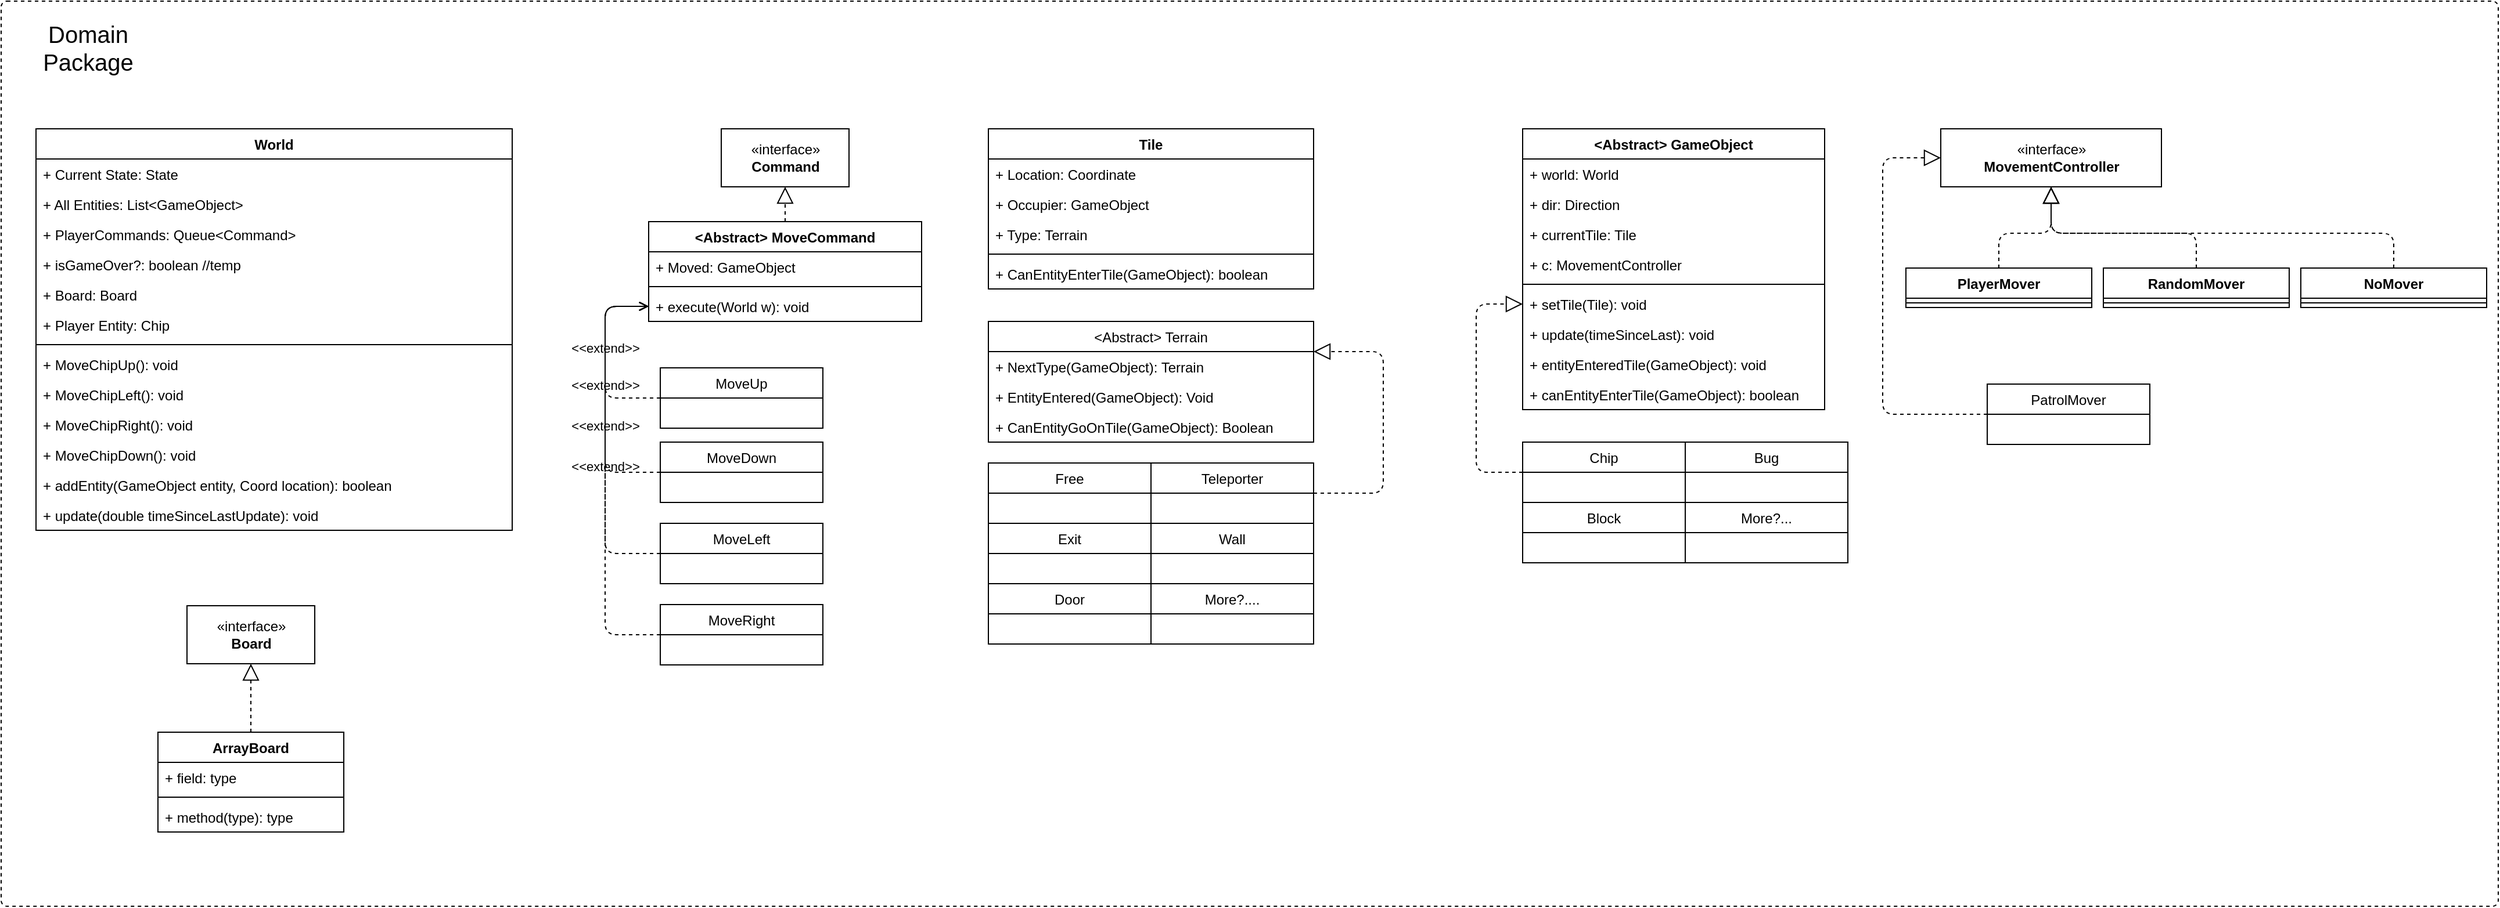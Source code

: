 <mxfile version="14.9.9" type="device"><diagram id="S0BVmj7YDpwgUpZthV_b" name="Page-1"><mxGraphModel dx="3610" dy="2700" grid="1" gridSize="10" guides="1" tooltips="1" connect="1" arrows="1" fold="1" page="1" pageScale="1" pageWidth="827" pageHeight="1169" math="0" shadow="0"><root><mxCell id="0"/><mxCell id="1" parent="0"/><mxCell id="rYT9Hrb0pzEe2Z03s31x-1" value="" style="html=1;align=center;verticalAlign=top;rounded=1;absoluteArcSize=1;arcSize=10;dashed=1;" vertex="1" parent="1"><mxGeometry x="-700" y="-890" width="2150" height="780" as="geometry"/></mxCell><mxCell id="rYT9Hrb0pzEe2Z03s31x-2" value="&lt;font style=&quot;font-size: 20px&quot;&gt;Domain Package&lt;/font&gt;" style="text;html=1;strokeColor=none;fillColor=none;align=center;verticalAlign=middle;whiteSpace=wrap;rounded=0;" vertex="1" parent="1"><mxGeometry x="-690" y="-870" width="130" height="40" as="geometry"/></mxCell><mxCell id="rYT9Hrb0pzEe2Z03s31x-3" value="World" style="swimlane;fontStyle=1;align=center;verticalAlign=top;childLayout=stackLayout;horizontal=1;startSize=26;horizontalStack=0;resizeParent=1;resizeParentMax=0;resizeLast=0;collapsible=1;marginBottom=0;" vertex="1" parent="1"><mxGeometry x="-670" y="-780" width="410" height="346" as="geometry"/></mxCell><mxCell id="rYT9Hrb0pzEe2Z03s31x-7" value="+ Current State: State" style="text;strokeColor=none;fillColor=none;align=left;verticalAlign=top;spacingLeft=4;spacingRight=4;overflow=hidden;rotatable=0;points=[[0,0.5],[1,0.5]];portConstraint=eastwest;" vertex="1" parent="rYT9Hrb0pzEe2Z03s31x-3"><mxGeometry y="26" width="410" height="26" as="geometry"/></mxCell><mxCell id="rYT9Hrb0pzEe2Z03s31x-9" value="+ All Entities: List&lt;GameObject&gt;" style="text;strokeColor=none;fillColor=none;align=left;verticalAlign=top;spacingLeft=4;spacingRight=4;overflow=hidden;rotatable=0;points=[[0,0.5],[1,0.5]];portConstraint=eastwest;" vertex="1" parent="rYT9Hrb0pzEe2Z03s31x-3"><mxGeometry y="52" width="410" height="26" as="geometry"/></mxCell><mxCell id="rYT9Hrb0pzEe2Z03s31x-8" value="+ PlayerCommands: Queue&lt;Command&gt;" style="text;strokeColor=none;fillColor=none;align=left;verticalAlign=top;spacingLeft=4;spacingRight=4;overflow=hidden;rotatable=0;points=[[0,0.5],[1,0.5]];portConstraint=eastwest;" vertex="1" parent="rYT9Hrb0pzEe2Z03s31x-3"><mxGeometry y="78" width="410" height="26" as="geometry"/></mxCell><mxCell id="rYT9Hrb0pzEe2Z03s31x-11" value="+ isGameOver?: boolean //temp" style="text;strokeColor=none;fillColor=none;align=left;verticalAlign=top;spacingLeft=4;spacingRight=4;overflow=hidden;rotatable=0;points=[[0,0.5],[1,0.5]];portConstraint=eastwest;" vertex="1" parent="rYT9Hrb0pzEe2Z03s31x-3"><mxGeometry y="104" width="410" height="26" as="geometry"/></mxCell><mxCell id="rYT9Hrb0pzEe2Z03s31x-10" value="+ Board: Board" style="text;strokeColor=none;fillColor=none;align=left;verticalAlign=top;spacingLeft=4;spacingRight=4;overflow=hidden;rotatable=0;points=[[0,0.5],[1,0.5]];portConstraint=eastwest;" vertex="1" parent="rYT9Hrb0pzEe2Z03s31x-3"><mxGeometry y="130" width="410" height="26" as="geometry"/></mxCell><mxCell id="rYT9Hrb0pzEe2Z03s31x-4" value="+ Player Entity: Chip" style="text;strokeColor=none;fillColor=none;align=left;verticalAlign=top;spacingLeft=4;spacingRight=4;overflow=hidden;rotatable=0;points=[[0,0.5],[1,0.5]];portConstraint=eastwest;" vertex="1" parent="rYT9Hrb0pzEe2Z03s31x-3"><mxGeometry y="156" width="410" height="26" as="geometry"/></mxCell><mxCell id="rYT9Hrb0pzEe2Z03s31x-5" value="" style="line;strokeWidth=1;fillColor=none;align=left;verticalAlign=middle;spacingTop=-1;spacingLeft=3;spacingRight=3;rotatable=0;labelPosition=right;points=[];portConstraint=eastwest;" vertex="1" parent="rYT9Hrb0pzEe2Z03s31x-3"><mxGeometry y="182" width="410" height="8" as="geometry"/></mxCell><mxCell id="rYT9Hrb0pzEe2Z03s31x-12" value="+ MoveChipUp(): void" style="text;strokeColor=none;fillColor=none;align=left;verticalAlign=top;spacingLeft=4;spacingRight=4;overflow=hidden;rotatable=0;points=[[0,0.5],[1,0.5]];portConstraint=eastwest;" vertex="1" parent="rYT9Hrb0pzEe2Z03s31x-3"><mxGeometry y="190" width="410" height="26" as="geometry"/></mxCell><mxCell id="rYT9Hrb0pzEe2Z03s31x-6" value="+ MoveChipLeft(): void" style="text;strokeColor=none;fillColor=none;align=left;verticalAlign=top;spacingLeft=4;spacingRight=4;overflow=hidden;rotatable=0;points=[[0,0.5],[1,0.5]];portConstraint=eastwest;" vertex="1" parent="rYT9Hrb0pzEe2Z03s31x-3"><mxGeometry y="216" width="410" height="26" as="geometry"/></mxCell><mxCell id="rYT9Hrb0pzEe2Z03s31x-16" value="+ MoveChipRight(): void" style="text;strokeColor=none;fillColor=none;align=left;verticalAlign=top;spacingLeft=4;spacingRight=4;overflow=hidden;rotatable=0;points=[[0,0.5],[1,0.5]];portConstraint=eastwest;" vertex="1" parent="rYT9Hrb0pzEe2Z03s31x-3"><mxGeometry y="242" width="410" height="26" as="geometry"/></mxCell><mxCell id="rYT9Hrb0pzEe2Z03s31x-13" value="+ MoveChipDown(): void" style="text;strokeColor=none;fillColor=none;align=left;verticalAlign=top;spacingLeft=4;spacingRight=4;overflow=hidden;rotatable=0;points=[[0,0.5],[1,0.5]];portConstraint=eastwest;" vertex="1" parent="rYT9Hrb0pzEe2Z03s31x-3"><mxGeometry y="268" width="410" height="26" as="geometry"/></mxCell><mxCell id="rYT9Hrb0pzEe2Z03s31x-17" value="+ addEntity(GameObject entity, Coord location): boolean" style="text;strokeColor=none;fillColor=none;align=left;verticalAlign=top;spacingLeft=4;spacingRight=4;overflow=hidden;rotatable=0;points=[[0,0.5],[1,0.5]];portConstraint=eastwest;" vertex="1" parent="rYT9Hrb0pzEe2Z03s31x-3"><mxGeometry y="294" width="410" height="26" as="geometry"/></mxCell><mxCell id="rYT9Hrb0pzEe2Z03s31x-18" value="+ update(double timeSinceLastUpdate): void" style="text;strokeColor=none;fillColor=none;align=left;verticalAlign=top;spacingLeft=4;spacingRight=4;overflow=hidden;rotatable=0;points=[[0,0.5],[1,0.5]];portConstraint=eastwest;" vertex="1" parent="rYT9Hrb0pzEe2Z03s31x-3"><mxGeometry y="320" width="410" height="26" as="geometry"/></mxCell><mxCell id="rYT9Hrb0pzEe2Z03s31x-19" value="«interface»&lt;br&gt;&lt;b&gt;Command&lt;/b&gt;" style="html=1;" vertex="1" parent="1"><mxGeometry x="-80" y="-780" width="110" height="50" as="geometry"/></mxCell><mxCell id="rYT9Hrb0pzEe2Z03s31x-20" value="&lt;Abstract&gt; MoveCommand" style="swimlane;fontStyle=1;align=center;verticalAlign=top;childLayout=stackLayout;horizontal=1;startSize=26;horizontalStack=0;resizeParent=1;resizeParentMax=0;resizeLast=0;collapsible=1;marginBottom=0;" vertex="1" parent="1"><mxGeometry x="-142.5" y="-700" width="235" height="86" as="geometry"/></mxCell><mxCell id="rYT9Hrb0pzEe2Z03s31x-21" value="+ Moved: GameObject" style="text;strokeColor=none;fillColor=none;align=left;verticalAlign=top;spacingLeft=4;spacingRight=4;overflow=hidden;rotatable=0;points=[[0,0.5],[1,0.5]];portConstraint=eastwest;" vertex="1" parent="rYT9Hrb0pzEe2Z03s31x-20"><mxGeometry y="26" width="235" height="26" as="geometry"/></mxCell><mxCell id="rYT9Hrb0pzEe2Z03s31x-22" value="" style="line;strokeWidth=1;fillColor=none;align=left;verticalAlign=middle;spacingTop=-1;spacingLeft=3;spacingRight=3;rotatable=0;labelPosition=right;points=[];portConstraint=eastwest;" vertex="1" parent="rYT9Hrb0pzEe2Z03s31x-20"><mxGeometry y="52" width="235" height="8" as="geometry"/></mxCell><mxCell id="rYT9Hrb0pzEe2Z03s31x-23" value="+ execute(World w): void" style="text;strokeColor=none;fillColor=none;align=left;verticalAlign=top;spacingLeft=4;spacingRight=4;overflow=hidden;rotatable=0;points=[[0,0.5],[1,0.5]];portConstraint=eastwest;" vertex="1" parent="rYT9Hrb0pzEe2Z03s31x-20"><mxGeometry y="60" width="235" height="26" as="geometry"/></mxCell><mxCell id="rYT9Hrb0pzEe2Z03s31x-24" value="" style="endArrow=block;dashed=1;endFill=0;endSize=12;html=1;entryX=0.5;entryY=1;entryDx=0;entryDy=0;exitX=0.5;exitY=0;exitDx=0;exitDy=0;" edge="1" parent="1" source="rYT9Hrb0pzEe2Z03s31x-20" target="rYT9Hrb0pzEe2Z03s31x-19"><mxGeometry width="160" relative="1" as="geometry"><mxPoint x="-340" y="-590" as="sourcePoint"/><mxPoint x="-180" y="-590" as="targetPoint"/></mxGeometry></mxCell><mxCell id="rYT9Hrb0pzEe2Z03s31x-25" value="&amp;lt;&amp;lt;extend&amp;gt;&amp;gt;" style="html=1;verticalAlign=bottom;labelBackgroundColor=none;endArrow=open;endFill=0;dashed=1;entryX=0;entryY=0.5;entryDx=0;entryDy=0;exitX=0;exitY=0.5;exitDx=0;exitDy=0;" edge="1" parent="1" source="rYT9Hrb0pzEe2Z03s31x-26" target="rYT9Hrb0pzEe2Z03s31x-23"><mxGeometry width="160" relative="1" as="geometry"><mxPoint x="-340" y="-590" as="sourcePoint"/><mxPoint x="-180" y="-590" as="targetPoint"/><Array as="points"><mxPoint x="-180" y="-484"/><mxPoint x="-180" y="-627"/></Array></mxGeometry></mxCell><mxCell id="rYT9Hrb0pzEe2Z03s31x-26" value="MoveDown" style="swimlane;fontStyle=0;childLayout=stackLayout;horizontal=1;startSize=26;fillColor=none;horizontalStack=0;resizeParent=1;resizeParentMax=0;resizeLast=0;collapsible=1;marginBottom=0;" vertex="1" parent="1"><mxGeometry x="-132.5" y="-510" width="140" height="52" as="geometry"/></mxCell><mxCell id="rYT9Hrb0pzEe2Z03s31x-30" value="MoveUp" style="swimlane;fontStyle=0;childLayout=stackLayout;horizontal=1;startSize=26;fillColor=none;horizontalStack=0;resizeParent=1;resizeParentMax=0;resizeLast=0;collapsible=1;marginBottom=0;" vertex="1" parent="1"><mxGeometry x="-132.5" y="-574" width="140" height="52" as="geometry"/></mxCell><mxCell id="rYT9Hrb0pzEe2Z03s31x-31" value="MoveLeft" style="swimlane;fontStyle=0;childLayout=stackLayout;horizontal=1;startSize=26;fillColor=none;horizontalStack=0;resizeParent=1;resizeParentMax=0;resizeLast=0;collapsible=1;marginBottom=0;" vertex="1" parent="1"><mxGeometry x="-132.5" y="-440" width="140" height="52" as="geometry"/></mxCell><mxCell id="rYT9Hrb0pzEe2Z03s31x-32" value="MoveRight" style="swimlane;fontStyle=0;childLayout=stackLayout;horizontal=1;startSize=26;fillColor=none;horizontalStack=0;resizeParent=1;resizeParentMax=0;resizeLast=0;collapsible=1;marginBottom=0;" vertex="1" parent="1"><mxGeometry x="-132.5" y="-370" width="140" height="52" as="geometry"/></mxCell><mxCell id="rYT9Hrb0pzEe2Z03s31x-33" value="&amp;lt;&amp;lt;extend&amp;gt;&amp;gt;" style="html=1;verticalAlign=bottom;labelBackgroundColor=none;endArrow=open;endFill=0;dashed=1;entryX=0;entryY=0.5;entryDx=0;entryDy=0;exitX=0;exitY=0.5;exitDx=0;exitDy=0;" edge="1" parent="1" source="rYT9Hrb0pzEe2Z03s31x-30" target="rYT9Hrb0pzEe2Z03s31x-23"><mxGeometry width="160" relative="1" as="geometry"><mxPoint x="-340" y="-520" as="sourcePoint"/><mxPoint x="-180" y="-520" as="targetPoint"/><Array as="points"><mxPoint x="-180" y="-548"/><mxPoint x="-180" y="-627"/></Array></mxGeometry></mxCell><mxCell id="rYT9Hrb0pzEe2Z03s31x-35" value="&amp;lt;&amp;lt;extend&amp;gt;&amp;gt;" style="html=1;verticalAlign=bottom;labelBackgroundColor=none;endArrow=open;endFill=0;dashed=1;entryX=0;entryY=0.5;entryDx=0;entryDy=0;exitX=0;exitY=0.5;exitDx=0;exitDy=0;" edge="1" parent="1" source="rYT9Hrb0pzEe2Z03s31x-31" target="rYT9Hrb0pzEe2Z03s31x-23"><mxGeometry width="160" relative="1" as="geometry"><mxPoint x="-340" y="-520" as="sourcePoint"/><mxPoint x="-180" y="-520" as="targetPoint"/><Array as="points"><mxPoint x="-180" y="-414"/><mxPoint x="-180" y="-627"/></Array></mxGeometry></mxCell><mxCell id="rYT9Hrb0pzEe2Z03s31x-36" value="&amp;lt;&amp;lt;extend&amp;gt;&amp;gt;" style="html=1;verticalAlign=bottom;labelBackgroundColor=none;endArrow=open;endFill=0;dashed=1;exitX=0;exitY=0.5;exitDx=0;exitDy=0;entryX=0;entryY=0.5;entryDx=0;entryDy=0;" edge="1" parent="1" source="rYT9Hrb0pzEe2Z03s31x-32" target="rYT9Hrb0pzEe2Z03s31x-23"><mxGeometry width="160" relative="1" as="geometry"><mxPoint x="-122.5" y="-404" as="sourcePoint"/><mxPoint x="-132" y="-617" as="targetPoint"/><Array as="points"><mxPoint x="-180" y="-344"/><mxPoint x="-180" y="-627"/></Array></mxGeometry></mxCell><mxCell id="rYT9Hrb0pzEe2Z03s31x-37" value="Tile" style="swimlane;fontStyle=1;align=center;verticalAlign=top;childLayout=stackLayout;horizontal=1;startSize=26;horizontalStack=0;resizeParent=1;resizeParentMax=0;resizeLast=0;collapsible=1;marginBottom=0;" vertex="1" parent="1"><mxGeometry x="150" y="-780" width="280" height="138" as="geometry"/></mxCell><mxCell id="rYT9Hrb0pzEe2Z03s31x-38" value="+ Location: Coordinate" style="text;strokeColor=none;fillColor=none;align=left;verticalAlign=top;spacingLeft=4;spacingRight=4;overflow=hidden;rotatable=0;points=[[0,0.5],[1,0.5]];portConstraint=eastwest;" vertex="1" parent="rYT9Hrb0pzEe2Z03s31x-37"><mxGeometry y="26" width="280" height="26" as="geometry"/></mxCell><mxCell id="rYT9Hrb0pzEe2Z03s31x-42" value="+ Occupier: GameObject" style="text;strokeColor=none;fillColor=none;align=left;verticalAlign=top;spacingLeft=4;spacingRight=4;overflow=hidden;rotatable=0;points=[[0,0.5],[1,0.5]];portConstraint=eastwest;" vertex="1" parent="rYT9Hrb0pzEe2Z03s31x-37"><mxGeometry y="52" width="280" height="26" as="geometry"/></mxCell><mxCell id="rYT9Hrb0pzEe2Z03s31x-41" value="+ Type: Terrain" style="text;strokeColor=none;fillColor=none;align=left;verticalAlign=top;spacingLeft=4;spacingRight=4;overflow=hidden;rotatable=0;points=[[0,0.5],[1,0.5]];portConstraint=eastwest;" vertex="1" parent="rYT9Hrb0pzEe2Z03s31x-37"><mxGeometry y="78" width="280" height="26" as="geometry"/></mxCell><mxCell id="rYT9Hrb0pzEe2Z03s31x-39" value="" style="line;strokeWidth=1;fillColor=none;align=left;verticalAlign=middle;spacingTop=-1;spacingLeft=3;spacingRight=3;rotatable=0;labelPosition=right;points=[];portConstraint=eastwest;" vertex="1" parent="rYT9Hrb0pzEe2Z03s31x-37"><mxGeometry y="104" width="280" height="8" as="geometry"/></mxCell><mxCell id="rYT9Hrb0pzEe2Z03s31x-43" value="+ CanEntityEnterTile(GameObject): boolean" style="text;strokeColor=none;fillColor=none;align=left;verticalAlign=top;spacingLeft=4;spacingRight=4;overflow=hidden;rotatable=0;points=[[0,0.5],[1,0.5]];portConstraint=eastwest;" vertex="1" parent="rYT9Hrb0pzEe2Z03s31x-37"><mxGeometry y="112" width="280" height="26" as="geometry"/></mxCell><mxCell id="rYT9Hrb0pzEe2Z03s31x-44" value="&lt;Abstract&gt; Terrain" style="swimlane;fontStyle=0;childLayout=stackLayout;horizontal=1;startSize=26;fillColor=none;horizontalStack=0;resizeParent=1;resizeParentMax=0;resizeLast=0;collapsible=1;marginBottom=0;" vertex="1" parent="1"><mxGeometry x="150" y="-614" width="280" height="104" as="geometry"/></mxCell><mxCell id="rYT9Hrb0pzEe2Z03s31x-48" value="+ NextType(GameObject): Terrain" style="text;strokeColor=none;fillColor=none;align=left;verticalAlign=top;spacingLeft=4;spacingRight=4;overflow=hidden;rotatable=0;points=[[0,0.5],[1,0.5]];portConstraint=eastwest;" vertex="1" parent="rYT9Hrb0pzEe2Z03s31x-44"><mxGeometry y="26" width="280" height="26" as="geometry"/></mxCell><mxCell id="rYT9Hrb0pzEe2Z03s31x-49" value="+ EntityEntered(GameObject): Void" style="text;strokeColor=none;fillColor=none;align=left;verticalAlign=top;spacingLeft=4;spacingRight=4;overflow=hidden;rotatable=0;points=[[0,0.5],[1,0.5]];portConstraint=eastwest;" vertex="1" parent="rYT9Hrb0pzEe2Z03s31x-44"><mxGeometry y="52" width="280" height="26" as="geometry"/></mxCell><mxCell id="rYT9Hrb0pzEe2Z03s31x-50" value="+ CanEntityGoOnTile(GameObject): Boolean" style="text;strokeColor=none;fillColor=none;align=left;verticalAlign=top;spacingLeft=4;spacingRight=4;overflow=hidden;rotatable=0;points=[[0,0.5],[1,0.5]];portConstraint=eastwest;" vertex="1" parent="rYT9Hrb0pzEe2Z03s31x-44"><mxGeometry y="78" width="280" height="26" as="geometry"/></mxCell><mxCell id="rYT9Hrb0pzEe2Z03s31x-51" value="Free" style="swimlane;fontStyle=0;childLayout=stackLayout;horizontal=1;startSize=26;fillColor=none;horizontalStack=0;resizeParent=1;resizeParentMax=0;resizeLast=0;collapsible=1;marginBottom=0;" vertex="1" parent="1"><mxGeometry x="150" y="-492" width="140" height="52" as="geometry"/></mxCell><mxCell id="rYT9Hrb0pzEe2Z03s31x-55" value="Wall" style="swimlane;fontStyle=0;childLayout=stackLayout;horizontal=1;startSize=26;fillColor=none;horizontalStack=0;resizeParent=1;resizeParentMax=0;resizeLast=0;collapsible=1;marginBottom=0;" vertex="1" parent="1"><mxGeometry x="290" y="-440" width="140" height="52" as="geometry"/></mxCell><mxCell id="rYT9Hrb0pzEe2Z03s31x-56" value="Teleporter" style="swimlane;fontStyle=0;childLayout=stackLayout;horizontal=1;startSize=26;fillColor=none;horizontalStack=0;resizeParent=1;resizeParentMax=0;resizeLast=0;collapsible=1;marginBottom=0;" vertex="1" parent="1"><mxGeometry x="290" y="-492" width="140" height="52" as="geometry"/></mxCell><mxCell id="rYT9Hrb0pzEe2Z03s31x-57" value="Exit" style="swimlane;fontStyle=0;childLayout=stackLayout;horizontal=1;startSize=26;fillColor=none;horizontalStack=0;resizeParent=1;resizeParentMax=0;resizeLast=0;collapsible=1;marginBottom=0;" vertex="1" parent="1"><mxGeometry x="150" y="-440" width="140" height="52" as="geometry"/></mxCell><mxCell id="rYT9Hrb0pzEe2Z03s31x-58" value="Door" style="swimlane;fontStyle=0;childLayout=stackLayout;horizontal=1;startSize=26;fillColor=none;horizontalStack=0;resizeParent=1;resizeParentMax=0;resizeLast=0;collapsible=1;marginBottom=0;" vertex="1" parent="1"><mxGeometry x="150" y="-388" width="140" height="52" as="geometry"/></mxCell><mxCell id="rYT9Hrb0pzEe2Z03s31x-59" value="" style="endArrow=block;dashed=1;endFill=0;endSize=12;html=1;entryX=1;entryY=0.25;entryDx=0;entryDy=0;exitX=1;exitY=0.5;exitDx=0;exitDy=0;" edge="1" parent="1" source="rYT9Hrb0pzEe2Z03s31x-56" target="rYT9Hrb0pzEe2Z03s31x-44"><mxGeometry width="160" relative="1" as="geometry"><mxPoint x="210" y="-460" as="sourcePoint"/><mxPoint x="370" y="-460" as="targetPoint"/><Array as="points"><mxPoint x="490" y="-466"/><mxPoint x="490" y="-588"/></Array></mxGeometry></mxCell><mxCell id="rYT9Hrb0pzEe2Z03s31x-60" value="&lt;Abstract&gt; GameObject" style="swimlane;fontStyle=1;align=center;verticalAlign=top;childLayout=stackLayout;horizontal=1;startSize=26;horizontalStack=0;resizeParent=1;resizeParentMax=0;resizeLast=0;collapsible=1;marginBottom=0;" vertex="1" parent="1"><mxGeometry x="610" y="-780" width="260" height="242" as="geometry"/></mxCell><mxCell id="rYT9Hrb0pzEe2Z03s31x-61" value="+ world: World" style="text;strokeColor=none;fillColor=none;align=left;verticalAlign=top;spacingLeft=4;spacingRight=4;overflow=hidden;rotatable=0;points=[[0,0.5],[1,0.5]];portConstraint=eastwest;" vertex="1" parent="rYT9Hrb0pzEe2Z03s31x-60"><mxGeometry y="26" width="260" height="26" as="geometry"/></mxCell><mxCell id="rYT9Hrb0pzEe2Z03s31x-64" value="+ dir: Direction" style="text;strokeColor=none;fillColor=none;align=left;verticalAlign=top;spacingLeft=4;spacingRight=4;overflow=hidden;rotatable=0;points=[[0,0.5],[1,0.5]];portConstraint=eastwest;" vertex="1" parent="rYT9Hrb0pzEe2Z03s31x-60"><mxGeometry y="52" width="260" height="26" as="geometry"/></mxCell><mxCell id="rYT9Hrb0pzEe2Z03s31x-66" value="+ currentTile: Tile" style="text;strokeColor=none;fillColor=none;align=left;verticalAlign=top;spacingLeft=4;spacingRight=4;overflow=hidden;rotatable=0;points=[[0,0.5],[1,0.5]];portConstraint=eastwest;" vertex="1" parent="rYT9Hrb0pzEe2Z03s31x-60"><mxGeometry y="78" width="260" height="26" as="geometry"/></mxCell><mxCell id="rYT9Hrb0pzEe2Z03s31x-65" value="+ c: MovementController" style="text;strokeColor=none;fillColor=none;align=left;verticalAlign=top;spacingLeft=4;spacingRight=4;overflow=hidden;rotatable=0;points=[[0,0.5],[1,0.5]];portConstraint=eastwest;" vertex="1" parent="rYT9Hrb0pzEe2Z03s31x-60"><mxGeometry y="104" width="260" height="26" as="geometry"/></mxCell><mxCell id="rYT9Hrb0pzEe2Z03s31x-62" value="" style="line;strokeWidth=1;fillColor=none;align=left;verticalAlign=middle;spacingTop=-1;spacingLeft=3;spacingRight=3;rotatable=0;labelPosition=right;points=[];portConstraint=eastwest;" vertex="1" parent="rYT9Hrb0pzEe2Z03s31x-60"><mxGeometry y="130" width="260" height="8" as="geometry"/></mxCell><mxCell id="rYT9Hrb0pzEe2Z03s31x-63" value="+ setTile(Tile): void" style="text;strokeColor=none;fillColor=none;align=left;verticalAlign=top;spacingLeft=4;spacingRight=4;overflow=hidden;rotatable=0;points=[[0,0.5],[1,0.5]];portConstraint=eastwest;" vertex="1" parent="rYT9Hrb0pzEe2Z03s31x-60"><mxGeometry y="138" width="260" height="26" as="geometry"/></mxCell><mxCell id="rYT9Hrb0pzEe2Z03s31x-68" value="+ update(timeSinceLast): void" style="text;strokeColor=none;fillColor=none;align=left;verticalAlign=top;spacingLeft=4;spacingRight=4;overflow=hidden;rotatable=0;points=[[0,0.5],[1,0.5]];portConstraint=eastwest;" vertex="1" parent="rYT9Hrb0pzEe2Z03s31x-60"><mxGeometry y="164" width="260" height="26" as="geometry"/></mxCell><mxCell id="rYT9Hrb0pzEe2Z03s31x-70" value="+ entityEnteredTile(GameObject): void" style="text;strokeColor=none;fillColor=none;align=left;verticalAlign=top;spacingLeft=4;spacingRight=4;overflow=hidden;rotatable=0;points=[[0,0.5],[1,0.5]];portConstraint=eastwest;" vertex="1" parent="rYT9Hrb0pzEe2Z03s31x-60"><mxGeometry y="190" width="260" height="26" as="geometry"/></mxCell><mxCell id="rYT9Hrb0pzEe2Z03s31x-69" value="+ canEntityEnterTile(GameObject): boolean" style="text;strokeColor=none;fillColor=none;align=left;verticalAlign=top;spacingLeft=4;spacingRight=4;overflow=hidden;rotatable=0;points=[[0,0.5],[1,0.5]];portConstraint=eastwest;" vertex="1" parent="rYT9Hrb0pzEe2Z03s31x-60"><mxGeometry y="216" width="260" height="26" as="geometry"/></mxCell><mxCell id="rYT9Hrb0pzEe2Z03s31x-71" value="Chip" style="swimlane;fontStyle=0;childLayout=stackLayout;horizontal=1;startSize=26;fillColor=none;horizontalStack=0;resizeParent=1;resizeParentMax=0;resizeLast=0;collapsible=1;marginBottom=0;" vertex="1" parent="1"><mxGeometry x="610" y="-510" width="140" height="52" as="geometry"/></mxCell><mxCell id="rYT9Hrb0pzEe2Z03s31x-75" value="" style="endArrow=block;dashed=1;endFill=0;endSize=12;html=1;entryX=0;entryY=0.5;entryDx=0;entryDy=0;exitX=0;exitY=0.5;exitDx=0;exitDy=0;" edge="1" parent="1" source="rYT9Hrb0pzEe2Z03s31x-71" target="rYT9Hrb0pzEe2Z03s31x-63"><mxGeometry width="160" relative="1" as="geometry"><mxPoint x="380" y="-570" as="sourcePoint"/><mxPoint x="540" y="-570" as="targetPoint"/><Array as="points"><mxPoint x="570" y="-484"/><mxPoint x="570" y="-629"/></Array></mxGeometry></mxCell><mxCell id="rYT9Hrb0pzEe2Z03s31x-78" value="Block" style="swimlane;fontStyle=0;childLayout=stackLayout;horizontal=1;startSize=26;fillColor=none;horizontalStack=0;resizeParent=1;resizeParentMax=0;resizeLast=0;collapsible=1;marginBottom=0;" vertex="1" parent="1"><mxGeometry x="610" y="-458" width="140" height="52" as="geometry"/></mxCell><mxCell id="rYT9Hrb0pzEe2Z03s31x-79" value="Bug" style="swimlane;fontStyle=0;childLayout=stackLayout;horizontal=1;startSize=26;fillColor=none;horizontalStack=0;resizeParent=1;resizeParentMax=0;resizeLast=0;collapsible=1;marginBottom=0;" vertex="1" parent="1"><mxGeometry x="750" y="-510" width="140" height="52" as="geometry"/></mxCell><mxCell id="rYT9Hrb0pzEe2Z03s31x-80" value="More?..." style="swimlane;fontStyle=0;childLayout=stackLayout;horizontal=1;startSize=26;fillColor=none;horizontalStack=0;resizeParent=1;resizeParentMax=0;resizeLast=0;collapsible=1;marginBottom=0;" vertex="1" parent="1"><mxGeometry x="750" y="-458" width="140" height="52" as="geometry"/></mxCell><mxCell id="rYT9Hrb0pzEe2Z03s31x-81" value="More?...." style="swimlane;fontStyle=0;childLayout=stackLayout;horizontal=1;startSize=26;fillColor=none;horizontalStack=0;resizeParent=1;resizeParentMax=0;resizeLast=0;collapsible=1;marginBottom=0;" vertex="1" parent="1"><mxGeometry x="290" y="-388" width="140" height="52" as="geometry"/></mxCell><mxCell id="rYT9Hrb0pzEe2Z03s31x-82" value="«interface»&lt;br&gt;&lt;b&gt;MovementController&lt;/b&gt;" style="html=1;" vertex="1" parent="1"><mxGeometry x="970" y="-780" width="190" height="50" as="geometry"/></mxCell><mxCell id="rYT9Hrb0pzEe2Z03s31x-83" value="" style="endArrow=block;dashed=1;endFill=0;endSize=12;html=1;entryX=0.5;entryY=1;entryDx=0;entryDy=0;exitX=0.5;exitY=0;exitDx=0;exitDy=0;" edge="1" parent="1" source="rYT9Hrb0pzEe2Z03s31x-84" target="rYT9Hrb0pzEe2Z03s31x-82"><mxGeometry width="160" relative="1" as="geometry"><mxPoint x="810" y="-600" as="sourcePoint"/><mxPoint x="970" y="-600" as="targetPoint"/><Array as="points"><mxPoint x="1020" y="-690"/><mxPoint x="1065" y="-690"/></Array></mxGeometry></mxCell><mxCell id="rYT9Hrb0pzEe2Z03s31x-84" value="PlayerMover" style="swimlane;fontStyle=1;align=center;verticalAlign=top;childLayout=stackLayout;horizontal=1;startSize=26;horizontalStack=0;resizeParent=1;resizeParentMax=0;resizeLast=0;collapsible=1;marginBottom=0;" vertex="1" parent="1"><mxGeometry x="940" y="-660" width="160" height="34" as="geometry"/></mxCell><mxCell id="rYT9Hrb0pzEe2Z03s31x-86" value="" style="line;strokeWidth=1;fillColor=none;align=left;verticalAlign=middle;spacingTop=-1;spacingLeft=3;spacingRight=3;rotatable=0;labelPosition=right;points=[];portConstraint=eastwest;" vertex="1" parent="rYT9Hrb0pzEe2Z03s31x-84"><mxGeometry y="26" width="160" height="8" as="geometry"/></mxCell><mxCell id="rYT9Hrb0pzEe2Z03s31x-89" value="" style="endArrow=block;dashed=1;endFill=0;endSize=12;html=1;entryX=0.5;entryY=1;entryDx=0;entryDy=0;exitX=0.5;exitY=0;exitDx=0;exitDy=0;" edge="1" parent="1" source="rYT9Hrb0pzEe2Z03s31x-90" target="rYT9Hrb0pzEe2Z03s31x-82"><mxGeometry width="160" relative="1" as="geometry"><mxPoint x="1042.5" y="-642.0" as="sourcePoint"/><mxPoint x="1087.5" y="-712.0" as="targetPoint"/><Array as="points"><mxPoint x="1190" y="-690"/><mxPoint x="1065" y="-690"/></Array></mxGeometry></mxCell><mxCell id="rYT9Hrb0pzEe2Z03s31x-90" value="RandomMover" style="swimlane;fontStyle=1;align=center;verticalAlign=top;childLayout=stackLayout;horizontal=1;startSize=26;horizontalStack=0;resizeParent=1;resizeParentMax=0;resizeLast=0;collapsible=1;marginBottom=0;" vertex="1" parent="1"><mxGeometry x="1110" y="-660" width="160" height="34" as="geometry"/></mxCell><mxCell id="rYT9Hrb0pzEe2Z03s31x-92" value="" style="line;strokeWidth=1;fillColor=none;align=left;verticalAlign=middle;spacingTop=-1;spacingLeft=3;spacingRight=3;rotatable=0;labelPosition=right;points=[];portConstraint=eastwest;" vertex="1" parent="rYT9Hrb0pzEe2Z03s31x-90"><mxGeometry y="26" width="160" height="8" as="geometry"/></mxCell><mxCell id="rYT9Hrb0pzEe2Z03s31x-94" value="" style="endArrow=block;dashed=1;endFill=0;endSize=12;html=1;entryX=0.5;entryY=1;entryDx=0;entryDy=0;exitX=0.5;exitY=0;exitDx=0;exitDy=0;" edge="1" parent="1" source="rYT9Hrb0pzEe2Z03s31x-95" target="rYT9Hrb0pzEe2Z03s31x-82"><mxGeometry width="160" relative="1" as="geometry"><mxPoint x="1052.5" y="-632.0" as="sourcePoint"/><mxPoint x="1075.0" y="-720" as="targetPoint"/><Array as="points"><mxPoint x="1360" y="-690"/><mxPoint x="1210" y="-690"/><mxPoint x="1065" y="-690"/></Array></mxGeometry></mxCell><mxCell id="rYT9Hrb0pzEe2Z03s31x-95" value="NoMover" style="swimlane;fontStyle=1;align=center;verticalAlign=top;childLayout=stackLayout;horizontal=1;startSize=26;horizontalStack=0;resizeParent=1;resizeParentMax=0;resizeLast=0;collapsible=1;marginBottom=0;" vertex="1" parent="1"><mxGeometry x="1280" y="-660" width="160" height="34" as="geometry"/></mxCell><mxCell id="rYT9Hrb0pzEe2Z03s31x-96" value="" style="line;strokeWidth=1;fillColor=none;align=left;verticalAlign=middle;spacingTop=-1;spacingLeft=3;spacingRight=3;rotatable=0;labelPosition=right;points=[];portConstraint=eastwest;" vertex="1" parent="rYT9Hrb0pzEe2Z03s31x-95"><mxGeometry y="26" width="160" height="8" as="geometry"/></mxCell><mxCell id="rYT9Hrb0pzEe2Z03s31x-97" value="" style="endArrow=block;dashed=1;endFill=0;endSize=12;html=1;entryX=0;entryY=0.5;entryDx=0;entryDy=0;exitX=0;exitY=0.5;exitDx=0;exitDy=0;" edge="1" parent="1" source="rYT9Hrb0pzEe2Z03s31x-98" target="rYT9Hrb0pzEe2Z03s31x-82"><mxGeometry width="160" relative="1" as="geometry"><mxPoint x="930" y="-590" as="sourcePoint"/><mxPoint x="1090" y="-590" as="targetPoint"/><Array as="points"><mxPoint x="920" y="-534"/><mxPoint x="920" y="-755"/></Array></mxGeometry></mxCell><mxCell id="rYT9Hrb0pzEe2Z03s31x-98" value="PatrolMover" style="swimlane;fontStyle=0;childLayout=stackLayout;horizontal=1;startSize=26;fillColor=none;horizontalStack=0;resizeParent=1;resizeParentMax=0;resizeLast=0;collapsible=1;marginBottom=0;" vertex="1" parent="1"><mxGeometry x="1010" y="-560" width="140" height="52" as="geometry"/></mxCell><mxCell id="rYT9Hrb0pzEe2Z03s31x-106" value="«interface»&lt;br&gt;&lt;b&gt;Board&lt;/b&gt;" style="html=1;" vertex="1" parent="1"><mxGeometry x="-540" y="-369" width="110" height="50" as="geometry"/></mxCell><mxCell id="rYT9Hrb0pzEe2Z03s31x-107" value="" style="endArrow=block;dashed=1;endFill=0;endSize=12;html=1;entryX=0.5;entryY=1;entryDx=0;entryDy=0;exitX=0.5;exitY=0;exitDx=0;exitDy=0;" edge="1" parent="1" source="rYT9Hrb0pzEe2Z03s31x-108" target="rYT9Hrb0pzEe2Z03s31x-106"><mxGeometry width="160" relative="1" as="geometry"><mxPoint x="-130" y="-310" as="sourcePoint"/><mxPoint x="30" y="-310" as="targetPoint"/></mxGeometry></mxCell><mxCell id="rYT9Hrb0pzEe2Z03s31x-108" value="ArrayBoard" style="swimlane;fontStyle=1;align=center;verticalAlign=top;childLayout=stackLayout;horizontal=1;startSize=26;horizontalStack=0;resizeParent=1;resizeParentMax=0;resizeLast=0;collapsible=1;marginBottom=0;" vertex="1" parent="1"><mxGeometry x="-565" y="-260" width="160" height="86" as="geometry"/></mxCell><mxCell id="rYT9Hrb0pzEe2Z03s31x-109" value="+ field: type" style="text;strokeColor=none;fillColor=none;align=left;verticalAlign=top;spacingLeft=4;spacingRight=4;overflow=hidden;rotatable=0;points=[[0,0.5],[1,0.5]];portConstraint=eastwest;" vertex="1" parent="rYT9Hrb0pzEe2Z03s31x-108"><mxGeometry y="26" width="160" height="26" as="geometry"/></mxCell><mxCell id="rYT9Hrb0pzEe2Z03s31x-110" value="" style="line;strokeWidth=1;fillColor=none;align=left;verticalAlign=middle;spacingTop=-1;spacingLeft=3;spacingRight=3;rotatable=0;labelPosition=right;points=[];portConstraint=eastwest;" vertex="1" parent="rYT9Hrb0pzEe2Z03s31x-108"><mxGeometry y="52" width="160" height="8" as="geometry"/></mxCell><mxCell id="rYT9Hrb0pzEe2Z03s31x-111" value="+ method(type): type" style="text;strokeColor=none;fillColor=none;align=left;verticalAlign=top;spacingLeft=4;spacingRight=4;overflow=hidden;rotatable=0;points=[[0,0.5],[1,0.5]];portConstraint=eastwest;" vertex="1" parent="rYT9Hrb0pzEe2Z03s31x-108"><mxGeometry y="60" width="160" height="26" as="geometry"/></mxCell></root></mxGraphModel></diagram></mxfile>